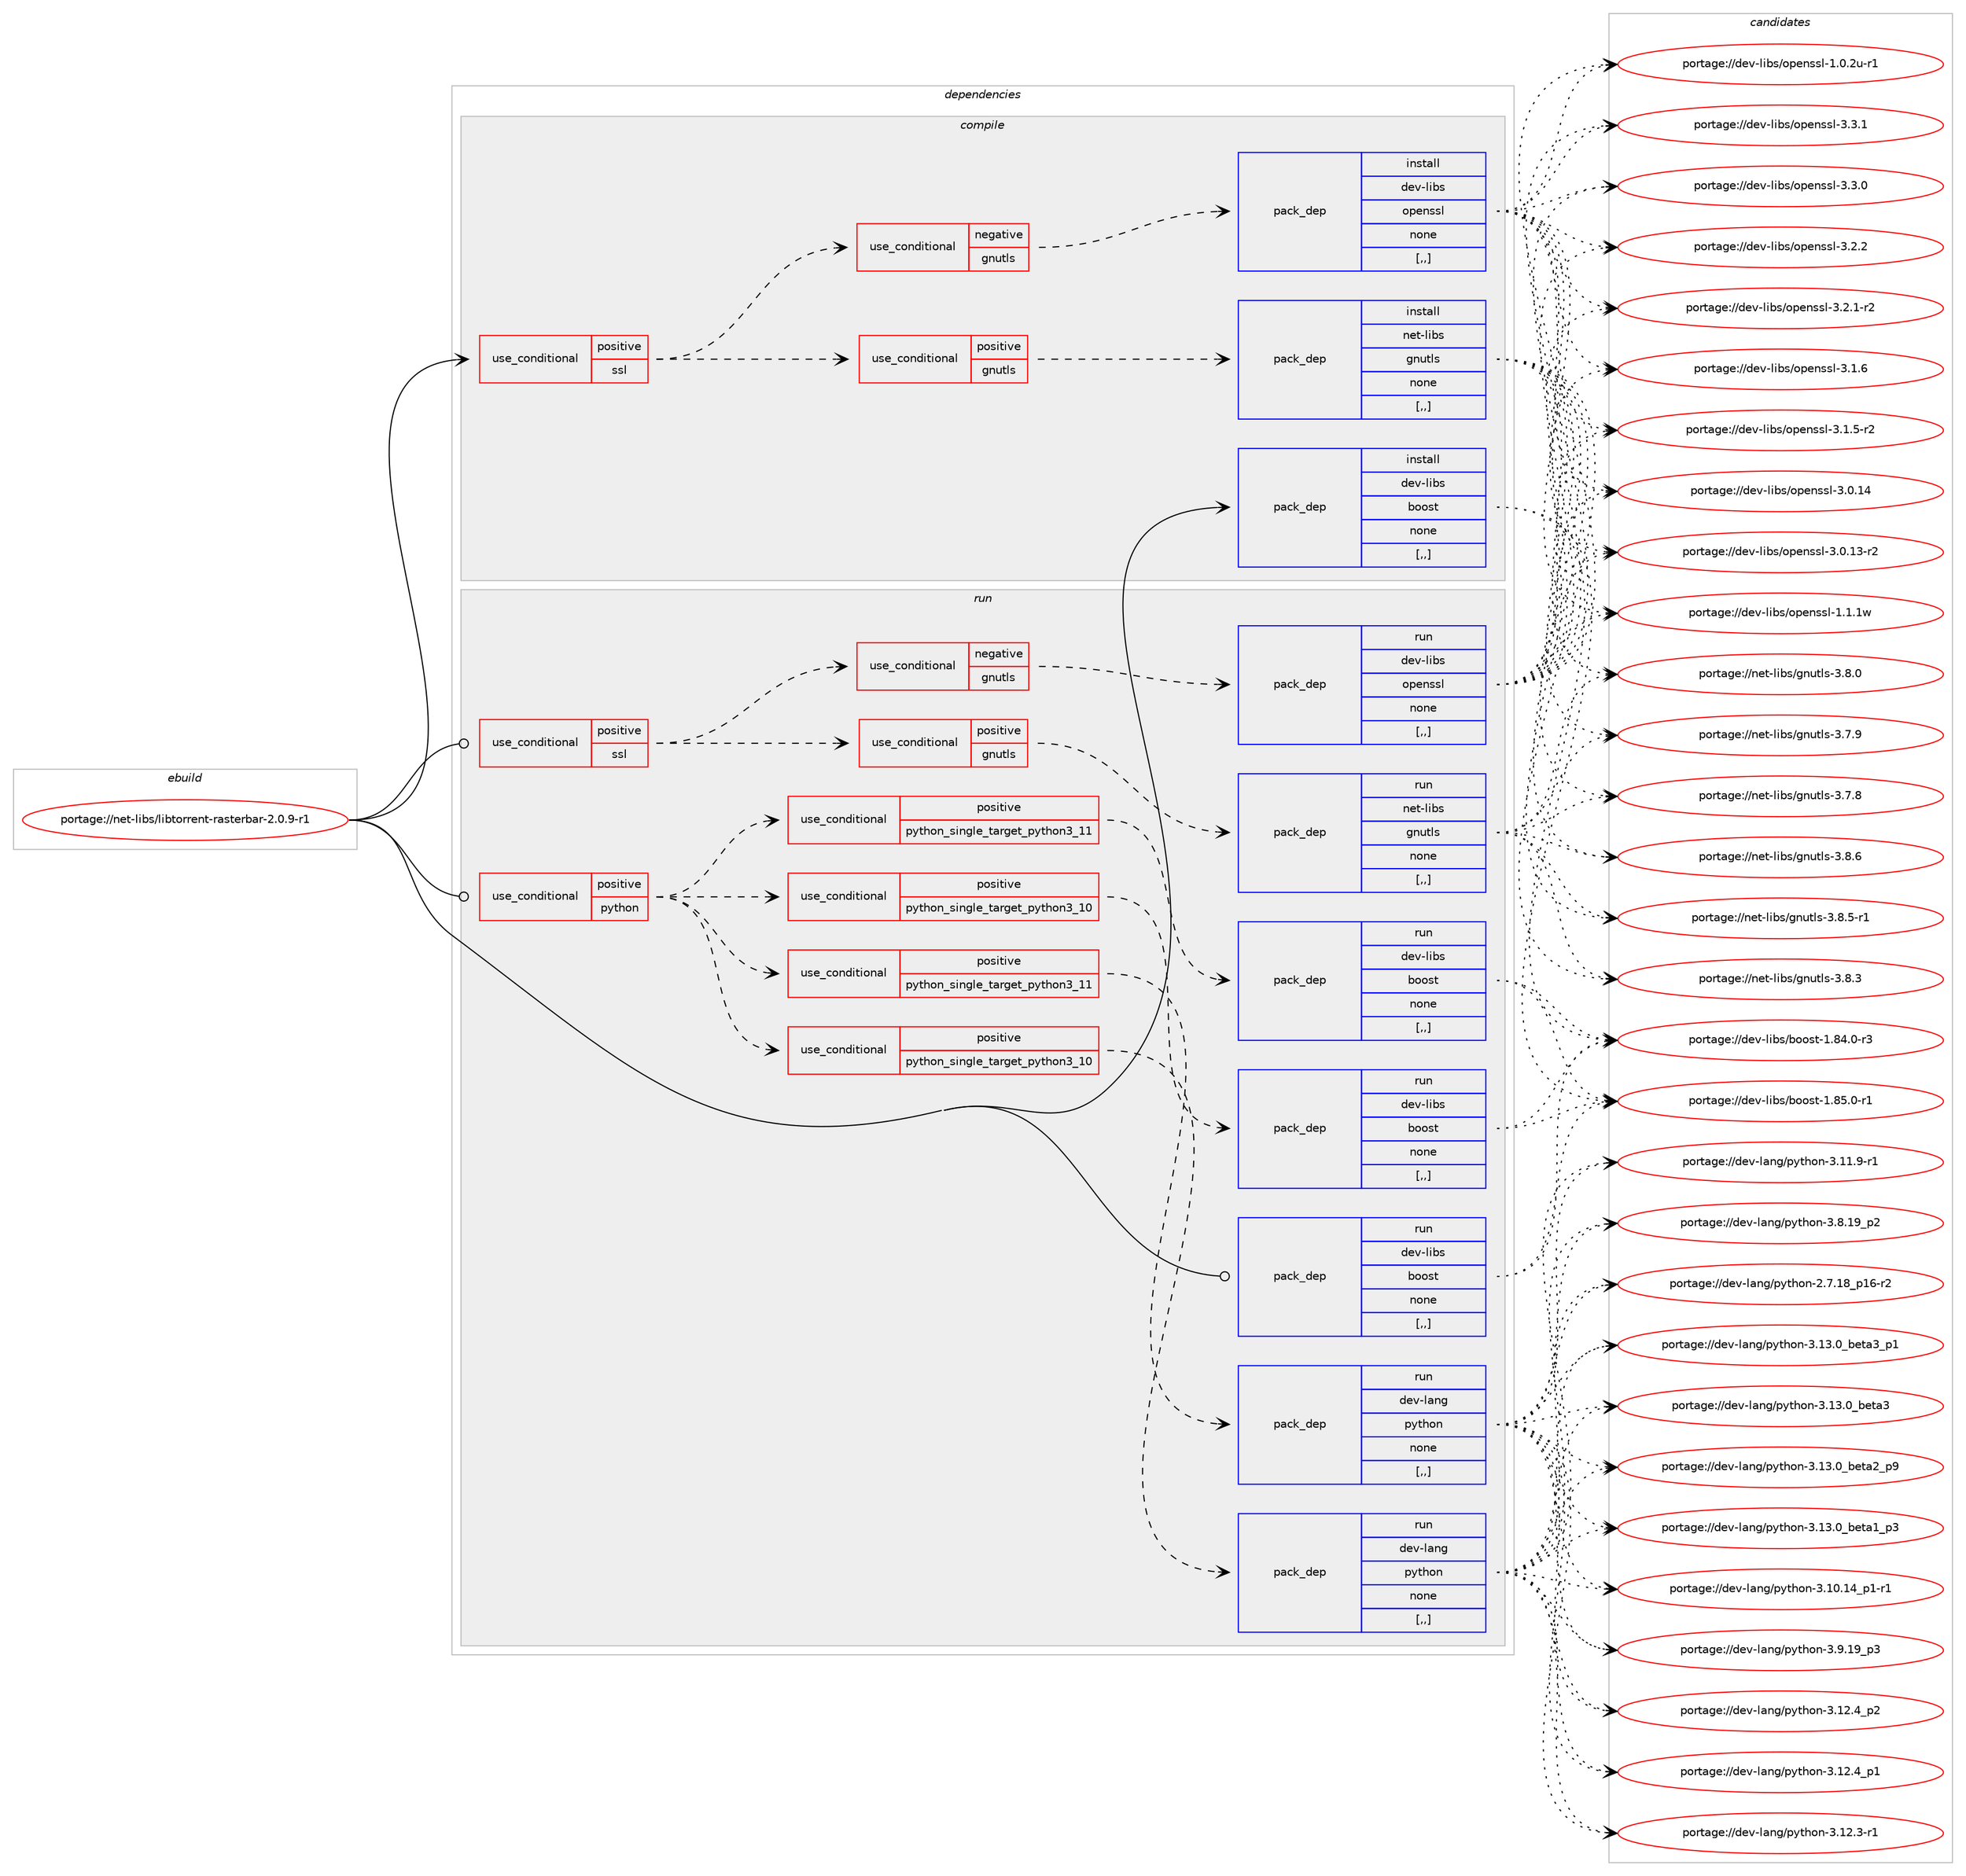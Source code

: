 digraph prolog {

# *************
# Graph options
# *************

newrank=true;
concentrate=true;
compound=true;
graph [rankdir=LR,fontname=Helvetica,fontsize=10,ranksep=1.5];#, ranksep=2.5, nodesep=0.2];
edge  [arrowhead=vee];
node  [fontname=Helvetica,fontsize=10];

# **********
# The ebuild
# **********

subgraph cluster_leftcol {
color=gray;
rank=same;
label=<<i>ebuild</i>>;
id [label="portage://net-libs/libtorrent-rasterbar-2.0.9-r1", color=red, width=4, href="../net-libs/libtorrent-rasterbar-2.0.9-r1.svg"];
}

# ****************
# The dependencies
# ****************

subgraph cluster_midcol {
color=gray;
label=<<i>dependencies</i>>;
subgraph cluster_compile {
fillcolor="#eeeeee";
style=filled;
label=<<i>compile</i>>;
subgraph cond93381 {
dependency357781 [label=<<TABLE BORDER="0" CELLBORDER="1" CELLSPACING="0" CELLPADDING="4"><TR><TD ROWSPAN="3" CELLPADDING="10">use_conditional</TD></TR><TR><TD>positive</TD></TR><TR><TD>ssl</TD></TR></TABLE>>, shape=none, color=red];
subgraph cond93382 {
dependency357782 [label=<<TABLE BORDER="0" CELLBORDER="1" CELLSPACING="0" CELLPADDING="4"><TR><TD ROWSPAN="3" CELLPADDING="10">use_conditional</TD></TR><TR><TD>positive</TD></TR><TR><TD>gnutls</TD></TR></TABLE>>, shape=none, color=red];
subgraph pack261741 {
dependency357783 [label=<<TABLE BORDER="0" CELLBORDER="1" CELLSPACING="0" CELLPADDING="4" WIDTH="220"><TR><TD ROWSPAN="6" CELLPADDING="30">pack_dep</TD></TR><TR><TD WIDTH="110">install</TD></TR><TR><TD>net-libs</TD></TR><TR><TD>gnutls</TD></TR><TR><TD>none</TD></TR><TR><TD>[,,]</TD></TR></TABLE>>, shape=none, color=blue];
}
dependency357782:e -> dependency357783:w [weight=20,style="dashed",arrowhead="vee"];
}
dependency357781:e -> dependency357782:w [weight=20,style="dashed",arrowhead="vee"];
subgraph cond93383 {
dependency357784 [label=<<TABLE BORDER="0" CELLBORDER="1" CELLSPACING="0" CELLPADDING="4"><TR><TD ROWSPAN="3" CELLPADDING="10">use_conditional</TD></TR><TR><TD>negative</TD></TR><TR><TD>gnutls</TD></TR></TABLE>>, shape=none, color=red];
subgraph pack261742 {
dependency357785 [label=<<TABLE BORDER="0" CELLBORDER="1" CELLSPACING="0" CELLPADDING="4" WIDTH="220"><TR><TD ROWSPAN="6" CELLPADDING="30">pack_dep</TD></TR><TR><TD WIDTH="110">install</TD></TR><TR><TD>dev-libs</TD></TR><TR><TD>openssl</TD></TR><TR><TD>none</TD></TR><TR><TD>[,,]</TD></TR></TABLE>>, shape=none, color=blue];
}
dependency357784:e -> dependency357785:w [weight=20,style="dashed",arrowhead="vee"];
}
dependency357781:e -> dependency357784:w [weight=20,style="dashed",arrowhead="vee"];
}
id:e -> dependency357781:w [weight=20,style="solid",arrowhead="vee"];
subgraph pack261743 {
dependency357786 [label=<<TABLE BORDER="0" CELLBORDER="1" CELLSPACING="0" CELLPADDING="4" WIDTH="220"><TR><TD ROWSPAN="6" CELLPADDING="30">pack_dep</TD></TR><TR><TD WIDTH="110">install</TD></TR><TR><TD>dev-libs</TD></TR><TR><TD>boost</TD></TR><TR><TD>none</TD></TR><TR><TD>[,,]</TD></TR></TABLE>>, shape=none, color=blue];
}
id:e -> dependency357786:w [weight=20,style="solid",arrowhead="vee"];
}
subgraph cluster_compileandrun {
fillcolor="#eeeeee";
style=filled;
label=<<i>compile and run</i>>;
}
subgraph cluster_run {
fillcolor="#eeeeee";
style=filled;
label=<<i>run</i>>;
subgraph cond93384 {
dependency357787 [label=<<TABLE BORDER="0" CELLBORDER="1" CELLSPACING="0" CELLPADDING="4"><TR><TD ROWSPAN="3" CELLPADDING="10">use_conditional</TD></TR><TR><TD>positive</TD></TR><TR><TD>python</TD></TR></TABLE>>, shape=none, color=red];
subgraph cond93385 {
dependency357788 [label=<<TABLE BORDER="0" CELLBORDER="1" CELLSPACING="0" CELLPADDING="4"><TR><TD ROWSPAN="3" CELLPADDING="10">use_conditional</TD></TR><TR><TD>positive</TD></TR><TR><TD>python_single_target_python3_10</TD></TR></TABLE>>, shape=none, color=red];
subgraph pack261744 {
dependency357789 [label=<<TABLE BORDER="0" CELLBORDER="1" CELLSPACING="0" CELLPADDING="4" WIDTH="220"><TR><TD ROWSPAN="6" CELLPADDING="30">pack_dep</TD></TR><TR><TD WIDTH="110">run</TD></TR><TR><TD>dev-lang</TD></TR><TR><TD>python</TD></TR><TR><TD>none</TD></TR><TR><TD>[,,]</TD></TR></TABLE>>, shape=none, color=blue];
}
dependency357788:e -> dependency357789:w [weight=20,style="dashed",arrowhead="vee"];
}
dependency357787:e -> dependency357788:w [weight=20,style="dashed",arrowhead="vee"];
subgraph cond93386 {
dependency357790 [label=<<TABLE BORDER="0" CELLBORDER="1" CELLSPACING="0" CELLPADDING="4"><TR><TD ROWSPAN="3" CELLPADDING="10">use_conditional</TD></TR><TR><TD>positive</TD></TR><TR><TD>python_single_target_python3_11</TD></TR></TABLE>>, shape=none, color=red];
subgraph pack261745 {
dependency357791 [label=<<TABLE BORDER="0" CELLBORDER="1" CELLSPACING="0" CELLPADDING="4" WIDTH="220"><TR><TD ROWSPAN="6" CELLPADDING="30">pack_dep</TD></TR><TR><TD WIDTH="110">run</TD></TR><TR><TD>dev-lang</TD></TR><TR><TD>python</TD></TR><TR><TD>none</TD></TR><TR><TD>[,,]</TD></TR></TABLE>>, shape=none, color=blue];
}
dependency357790:e -> dependency357791:w [weight=20,style="dashed",arrowhead="vee"];
}
dependency357787:e -> dependency357790:w [weight=20,style="dashed",arrowhead="vee"];
subgraph cond93387 {
dependency357792 [label=<<TABLE BORDER="0" CELLBORDER="1" CELLSPACING="0" CELLPADDING="4"><TR><TD ROWSPAN="3" CELLPADDING="10">use_conditional</TD></TR><TR><TD>positive</TD></TR><TR><TD>python_single_target_python3_10</TD></TR></TABLE>>, shape=none, color=red];
subgraph pack261746 {
dependency357793 [label=<<TABLE BORDER="0" CELLBORDER="1" CELLSPACING="0" CELLPADDING="4" WIDTH="220"><TR><TD ROWSPAN="6" CELLPADDING="30">pack_dep</TD></TR><TR><TD WIDTH="110">run</TD></TR><TR><TD>dev-libs</TD></TR><TR><TD>boost</TD></TR><TR><TD>none</TD></TR><TR><TD>[,,]</TD></TR></TABLE>>, shape=none, color=blue];
}
dependency357792:e -> dependency357793:w [weight=20,style="dashed",arrowhead="vee"];
}
dependency357787:e -> dependency357792:w [weight=20,style="dashed",arrowhead="vee"];
subgraph cond93388 {
dependency357794 [label=<<TABLE BORDER="0" CELLBORDER="1" CELLSPACING="0" CELLPADDING="4"><TR><TD ROWSPAN="3" CELLPADDING="10">use_conditional</TD></TR><TR><TD>positive</TD></TR><TR><TD>python_single_target_python3_11</TD></TR></TABLE>>, shape=none, color=red];
subgraph pack261747 {
dependency357795 [label=<<TABLE BORDER="0" CELLBORDER="1" CELLSPACING="0" CELLPADDING="4" WIDTH="220"><TR><TD ROWSPAN="6" CELLPADDING="30">pack_dep</TD></TR><TR><TD WIDTH="110">run</TD></TR><TR><TD>dev-libs</TD></TR><TR><TD>boost</TD></TR><TR><TD>none</TD></TR><TR><TD>[,,]</TD></TR></TABLE>>, shape=none, color=blue];
}
dependency357794:e -> dependency357795:w [weight=20,style="dashed",arrowhead="vee"];
}
dependency357787:e -> dependency357794:w [weight=20,style="dashed",arrowhead="vee"];
}
id:e -> dependency357787:w [weight=20,style="solid",arrowhead="odot"];
subgraph cond93389 {
dependency357796 [label=<<TABLE BORDER="0" CELLBORDER="1" CELLSPACING="0" CELLPADDING="4"><TR><TD ROWSPAN="3" CELLPADDING="10">use_conditional</TD></TR><TR><TD>positive</TD></TR><TR><TD>ssl</TD></TR></TABLE>>, shape=none, color=red];
subgraph cond93390 {
dependency357797 [label=<<TABLE BORDER="0" CELLBORDER="1" CELLSPACING="0" CELLPADDING="4"><TR><TD ROWSPAN="3" CELLPADDING="10">use_conditional</TD></TR><TR><TD>positive</TD></TR><TR><TD>gnutls</TD></TR></TABLE>>, shape=none, color=red];
subgraph pack261748 {
dependency357798 [label=<<TABLE BORDER="0" CELLBORDER="1" CELLSPACING="0" CELLPADDING="4" WIDTH="220"><TR><TD ROWSPAN="6" CELLPADDING="30">pack_dep</TD></TR><TR><TD WIDTH="110">run</TD></TR><TR><TD>net-libs</TD></TR><TR><TD>gnutls</TD></TR><TR><TD>none</TD></TR><TR><TD>[,,]</TD></TR></TABLE>>, shape=none, color=blue];
}
dependency357797:e -> dependency357798:w [weight=20,style="dashed",arrowhead="vee"];
}
dependency357796:e -> dependency357797:w [weight=20,style="dashed",arrowhead="vee"];
subgraph cond93391 {
dependency357799 [label=<<TABLE BORDER="0" CELLBORDER="1" CELLSPACING="0" CELLPADDING="4"><TR><TD ROWSPAN="3" CELLPADDING="10">use_conditional</TD></TR><TR><TD>negative</TD></TR><TR><TD>gnutls</TD></TR></TABLE>>, shape=none, color=red];
subgraph pack261749 {
dependency357800 [label=<<TABLE BORDER="0" CELLBORDER="1" CELLSPACING="0" CELLPADDING="4" WIDTH="220"><TR><TD ROWSPAN="6" CELLPADDING="30">pack_dep</TD></TR><TR><TD WIDTH="110">run</TD></TR><TR><TD>dev-libs</TD></TR><TR><TD>openssl</TD></TR><TR><TD>none</TD></TR><TR><TD>[,,]</TD></TR></TABLE>>, shape=none, color=blue];
}
dependency357799:e -> dependency357800:w [weight=20,style="dashed",arrowhead="vee"];
}
dependency357796:e -> dependency357799:w [weight=20,style="dashed",arrowhead="vee"];
}
id:e -> dependency357796:w [weight=20,style="solid",arrowhead="odot"];
subgraph pack261750 {
dependency357801 [label=<<TABLE BORDER="0" CELLBORDER="1" CELLSPACING="0" CELLPADDING="4" WIDTH="220"><TR><TD ROWSPAN="6" CELLPADDING="30">pack_dep</TD></TR><TR><TD WIDTH="110">run</TD></TR><TR><TD>dev-libs</TD></TR><TR><TD>boost</TD></TR><TR><TD>none</TD></TR><TR><TD>[,,]</TD></TR></TABLE>>, shape=none, color=blue];
}
id:e -> dependency357801:w [weight=20,style="solid",arrowhead="odot"];
}
}

# **************
# The candidates
# **************

subgraph cluster_choices {
rank=same;
color=gray;
label=<<i>candidates</i>>;

subgraph choice261741 {
color=black;
nodesep=1;
choice110101116451081059811547103110117116108115455146564654 [label="portage://net-libs/gnutls-3.8.6", color=red, width=4,href="../net-libs/gnutls-3.8.6.svg"];
choice1101011164510810598115471031101171161081154551465646534511449 [label="portage://net-libs/gnutls-3.8.5-r1", color=red, width=4,href="../net-libs/gnutls-3.8.5-r1.svg"];
choice110101116451081059811547103110117116108115455146564651 [label="portage://net-libs/gnutls-3.8.3", color=red, width=4,href="../net-libs/gnutls-3.8.3.svg"];
choice110101116451081059811547103110117116108115455146564648 [label="portage://net-libs/gnutls-3.8.0", color=red, width=4,href="../net-libs/gnutls-3.8.0.svg"];
choice110101116451081059811547103110117116108115455146554657 [label="portage://net-libs/gnutls-3.7.9", color=red, width=4,href="../net-libs/gnutls-3.7.9.svg"];
choice110101116451081059811547103110117116108115455146554656 [label="portage://net-libs/gnutls-3.7.8", color=red, width=4,href="../net-libs/gnutls-3.7.8.svg"];
dependency357783:e -> choice110101116451081059811547103110117116108115455146564654:w [style=dotted,weight="100"];
dependency357783:e -> choice1101011164510810598115471031101171161081154551465646534511449:w [style=dotted,weight="100"];
dependency357783:e -> choice110101116451081059811547103110117116108115455146564651:w [style=dotted,weight="100"];
dependency357783:e -> choice110101116451081059811547103110117116108115455146564648:w [style=dotted,weight="100"];
dependency357783:e -> choice110101116451081059811547103110117116108115455146554657:w [style=dotted,weight="100"];
dependency357783:e -> choice110101116451081059811547103110117116108115455146554656:w [style=dotted,weight="100"];
}
subgraph choice261742 {
color=black;
nodesep=1;
choice100101118451081059811547111112101110115115108455146514649 [label="portage://dev-libs/openssl-3.3.1", color=red, width=4,href="../dev-libs/openssl-3.3.1.svg"];
choice100101118451081059811547111112101110115115108455146514648 [label="portage://dev-libs/openssl-3.3.0", color=red, width=4,href="../dev-libs/openssl-3.3.0.svg"];
choice100101118451081059811547111112101110115115108455146504650 [label="portage://dev-libs/openssl-3.2.2", color=red, width=4,href="../dev-libs/openssl-3.2.2.svg"];
choice1001011184510810598115471111121011101151151084551465046494511450 [label="portage://dev-libs/openssl-3.2.1-r2", color=red, width=4,href="../dev-libs/openssl-3.2.1-r2.svg"];
choice100101118451081059811547111112101110115115108455146494654 [label="portage://dev-libs/openssl-3.1.6", color=red, width=4,href="../dev-libs/openssl-3.1.6.svg"];
choice1001011184510810598115471111121011101151151084551464946534511450 [label="portage://dev-libs/openssl-3.1.5-r2", color=red, width=4,href="../dev-libs/openssl-3.1.5-r2.svg"];
choice10010111845108105981154711111210111011511510845514648464952 [label="portage://dev-libs/openssl-3.0.14", color=red, width=4,href="../dev-libs/openssl-3.0.14.svg"];
choice100101118451081059811547111112101110115115108455146484649514511450 [label="portage://dev-libs/openssl-3.0.13-r2", color=red, width=4,href="../dev-libs/openssl-3.0.13-r2.svg"];
choice100101118451081059811547111112101110115115108454946494649119 [label="portage://dev-libs/openssl-1.1.1w", color=red, width=4,href="../dev-libs/openssl-1.1.1w.svg"];
choice1001011184510810598115471111121011101151151084549464846501174511449 [label="portage://dev-libs/openssl-1.0.2u-r1", color=red, width=4,href="../dev-libs/openssl-1.0.2u-r1.svg"];
dependency357785:e -> choice100101118451081059811547111112101110115115108455146514649:w [style=dotted,weight="100"];
dependency357785:e -> choice100101118451081059811547111112101110115115108455146514648:w [style=dotted,weight="100"];
dependency357785:e -> choice100101118451081059811547111112101110115115108455146504650:w [style=dotted,weight="100"];
dependency357785:e -> choice1001011184510810598115471111121011101151151084551465046494511450:w [style=dotted,weight="100"];
dependency357785:e -> choice100101118451081059811547111112101110115115108455146494654:w [style=dotted,weight="100"];
dependency357785:e -> choice1001011184510810598115471111121011101151151084551464946534511450:w [style=dotted,weight="100"];
dependency357785:e -> choice10010111845108105981154711111210111011511510845514648464952:w [style=dotted,weight="100"];
dependency357785:e -> choice100101118451081059811547111112101110115115108455146484649514511450:w [style=dotted,weight="100"];
dependency357785:e -> choice100101118451081059811547111112101110115115108454946494649119:w [style=dotted,weight="100"];
dependency357785:e -> choice1001011184510810598115471111121011101151151084549464846501174511449:w [style=dotted,weight="100"];
}
subgraph choice261743 {
color=black;
nodesep=1;
choice10010111845108105981154798111111115116454946565346484511449 [label="portage://dev-libs/boost-1.85.0-r1", color=red, width=4,href="../dev-libs/boost-1.85.0-r1.svg"];
choice10010111845108105981154798111111115116454946565246484511451 [label="portage://dev-libs/boost-1.84.0-r3", color=red, width=4,href="../dev-libs/boost-1.84.0-r3.svg"];
dependency357786:e -> choice10010111845108105981154798111111115116454946565346484511449:w [style=dotted,weight="100"];
dependency357786:e -> choice10010111845108105981154798111111115116454946565246484511451:w [style=dotted,weight="100"];
}
subgraph choice261744 {
color=black;
nodesep=1;
choice10010111845108971101034711212111610411111045514649514648959810111697519511249 [label="portage://dev-lang/python-3.13.0_beta3_p1", color=red, width=4,href="../dev-lang/python-3.13.0_beta3_p1.svg"];
choice1001011184510897110103471121211161041111104551464951464895981011169751 [label="portage://dev-lang/python-3.13.0_beta3", color=red, width=4,href="../dev-lang/python-3.13.0_beta3.svg"];
choice10010111845108971101034711212111610411111045514649514648959810111697509511257 [label="portage://dev-lang/python-3.13.0_beta2_p9", color=red, width=4,href="../dev-lang/python-3.13.0_beta2_p9.svg"];
choice10010111845108971101034711212111610411111045514649514648959810111697499511251 [label="portage://dev-lang/python-3.13.0_beta1_p3", color=red, width=4,href="../dev-lang/python-3.13.0_beta1_p3.svg"];
choice100101118451089711010347112121116104111110455146495046529511250 [label="portage://dev-lang/python-3.12.4_p2", color=red, width=4,href="../dev-lang/python-3.12.4_p2.svg"];
choice100101118451089711010347112121116104111110455146495046529511249 [label="portage://dev-lang/python-3.12.4_p1", color=red, width=4,href="../dev-lang/python-3.12.4_p1.svg"];
choice100101118451089711010347112121116104111110455146495046514511449 [label="portage://dev-lang/python-3.12.3-r1", color=red, width=4,href="../dev-lang/python-3.12.3-r1.svg"];
choice100101118451089711010347112121116104111110455146494946574511449 [label="portage://dev-lang/python-3.11.9-r1", color=red, width=4,href="../dev-lang/python-3.11.9-r1.svg"];
choice100101118451089711010347112121116104111110455146494846495295112494511449 [label="portage://dev-lang/python-3.10.14_p1-r1", color=red, width=4,href="../dev-lang/python-3.10.14_p1-r1.svg"];
choice100101118451089711010347112121116104111110455146574649579511251 [label="portage://dev-lang/python-3.9.19_p3", color=red, width=4,href="../dev-lang/python-3.9.19_p3.svg"];
choice100101118451089711010347112121116104111110455146564649579511250 [label="portage://dev-lang/python-3.8.19_p2", color=red, width=4,href="../dev-lang/python-3.8.19_p2.svg"];
choice100101118451089711010347112121116104111110455046554649569511249544511450 [label="portage://dev-lang/python-2.7.18_p16-r2", color=red, width=4,href="../dev-lang/python-2.7.18_p16-r2.svg"];
dependency357789:e -> choice10010111845108971101034711212111610411111045514649514648959810111697519511249:w [style=dotted,weight="100"];
dependency357789:e -> choice1001011184510897110103471121211161041111104551464951464895981011169751:w [style=dotted,weight="100"];
dependency357789:e -> choice10010111845108971101034711212111610411111045514649514648959810111697509511257:w [style=dotted,weight="100"];
dependency357789:e -> choice10010111845108971101034711212111610411111045514649514648959810111697499511251:w [style=dotted,weight="100"];
dependency357789:e -> choice100101118451089711010347112121116104111110455146495046529511250:w [style=dotted,weight="100"];
dependency357789:e -> choice100101118451089711010347112121116104111110455146495046529511249:w [style=dotted,weight="100"];
dependency357789:e -> choice100101118451089711010347112121116104111110455146495046514511449:w [style=dotted,weight="100"];
dependency357789:e -> choice100101118451089711010347112121116104111110455146494946574511449:w [style=dotted,weight="100"];
dependency357789:e -> choice100101118451089711010347112121116104111110455146494846495295112494511449:w [style=dotted,weight="100"];
dependency357789:e -> choice100101118451089711010347112121116104111110455146574649579511251:w [style=dotted,weight="100"];
dependency357789:e -> choice100101118451089711010347112121116104111110455146564649579511250:w [style=dotted,weight="100"];
dependency357789:e -> choice100101118451089711010347112121116104111110455046554649569511249544511450:w [style=dotted,weight="100"];
}
subgraph choice261745 {
color=black;
nodesep=1;
choice10010111845108971101034711212111610411111045514649514648959810111697519511249 [label="portage://dev-lang/python-3.13.0_beta3_p1", color=red, width=4,href="../dev-lang/python-3.13.0_beta3_p1.svg"];
choice1001011184510897110103471121211161041111104551464951464895981011169751 [label="portage://dev-lang/python-3.13.0_beta3", color=red, width=4,href="../dev-lang/python-3.13.0_beta3.svg"];
choice10010111845108971101034711212111610411111045514649514648959810111697509511257 [label="portage://dev-lang/python-3.13.0_beta2_p9", color=red, width=4,href="../dev-lang/python-3.13.0_beta2_p9.svg"];
choice10010111845108971101034711212111610411111045514649514648959810111697499511251 [label="portage://dev-lang/python-3.13.0_beta1_p3", color=red, width=4,href="../dev-lang/python-3.13.0_beta1_p3.svg"];
choice100101118451089711010347112121116104111110455146495046529511250 [label="portage://dev-lang/python-3.12.4_p2", color=red, width=4,href="../dev-lang/python-3.12.4_p2.svg"];
choice100101118451089711010347112121116104111110455146495046529511249 [label="portage://dev-lang/python-3.12.4_p1", color=red, width=4,href="../dev-lang/python-3.12.4_p1.svg"];
choice100101118451089711010347112121116104111110455146495046514511449 [label="portage://dev-lang/python-3.12.3-r1", color=red, width=4,href="../dev-lang/python-3.12.3-r1.svg"];
choice100101118451089711010347112121116104111110455146494946574511449 [label="portage://dev-lang/python-3.11.9-r1", color=red, width=4,href="../dev-lang/python-3.11.9-r1.svg"];
choice100101118451089711010347112121116104111110455146494846495295112494511449 [label="portage://dev-lang/python-3.10.14_p1-r1", color=red, width=4,href="../dev-lang/python-3.10.14_p1-r1.svg"];
choice100101118451089711010347112121116104111110455146574649579511251 [label="portage://dev-lang/python-3.9.19_p3", color=red, width=4,href="../dev-lang/python-3.9.19_p3.svg"];
choice100101118451089711010347112121116104111110455146564649579511250 [label="portage://dev-lang/python-3.8.19_p2", color=red, width=4,href="../dev-lang/python-3.8.19_p2.svg"];
choice100101118451089711010347112121116104111110455046554649569511249544511450 [label="portage://dev-lang/python-2.7.18_p16-r2", color=red, width=4,href="../dev-lang/python-2.7.18_p16-r2.svg"];
dependency357791:e -> choice10010111845108971101034711212111610411111045514649514648959810111697519511249:w [style=dotted,weight="100"];
dependency357791:e -> choice1001011184510897110103471121211161041111104551464951464895981011169751:w [style=dotted,weight="100"];
dependency357791:e -> choice10010111845108971101034711212111610411111045514649514648959810111697509511257:w [style=dotted,weight="100"];
dependency357791:e -> choice10010111845108971101034711212111610411111045514649514648959810111697499511251:w [style=dotted,weight="100"];
dependency357791:e -> choice100101118451089711010347112121116104111110455146495046529511250:w [style=dotted,weight="100"];
dependency357791:e -> choice100101118451089711010347112121116104111110455146495046529511249:w [style=dotted,weight="100"];
dependency357791:e -> choice100101118451089711010347112121116104111110455146495046514511449:w [style=dotted,weight="100"];
dependency357791:e -> choice100101118451089711010347112121116104111110455146494946574511449:w [style=dotted,weight="100"];
dependency357791:e -> choice100101118451089711010347112121116104111110455146494846495295112494511449:w [style=dotted,weight="100"];
dependency357791:e -> choice100101118451089711010347112121116104111110455146574649579511251:w [style=dotted,weight="100"];
dependency357791:e -> choice100101118451089711010347112121116104111110455146564649579511250:w [style=dotted,weight="100"];
dependency357791:e -> choice100101118451089711010347112121116104111110455046554649569511249544511450:w [style=dotted,weight="100"];
}
subgraph choice261746 {
color=black;
nodesep=1;
choice10010111845108105981154798111111115116454946565346484511449 [label="portage://dev-libs/boost-1.85.0-r1", color=red, width=4,href="../dev-libs/boost-1.85.0-r1.svg"];
choice10010111845108105981154798111111115116454946565246484511451 [label="portage://dev-libs/boost-1.84.0-r3", color=red, width=4,href="../dev-libs/boost-1.84.0-r3.svg"];
dependency357793:e -> choice10010111845108105981154798111111115116454946565346484511449:w [style=dotted,weight="100"];
dependency357793:e -> choice10010111845108105981154798111111115116454946565246484511451:w [style=dotted,weight="100"];
}
subgraph choice261747 {
color=black;
nodesep=1;
choice10010111845108105981154798111111115116454946565346484511449 [label="portage://dev-libs/boost-1.85.0-r1", color=red, width=4,href="../dev-libs/boost-1.85.0-r1.svg"];
choice10010111845108105981154798111111115116454946565246484511451 [label="portage://dev-libs/boost-1.84.0-r3", color=red, width=4,href="../dev-libs/boost-1.84.0-r3.svg"];
dependency357795:e -> choice10010111845108105981154798111111115116454946565346484511449:w [style=dotted,weight="100"];
dependency357795:e -> choice10010111845108105981154798111111115116454946565246484511451:w [style=dotted,weight="100"];
}
subgraph choice261748 {
color=black;
nodesep=1;
choice110101116451081059811547103110117116108115455146564654 [label="portage://net-libs/gnutls-3.8.6", color=red, width=4,href="../net-libs/gnutls-3.8.6.svg"];
choice1101011164510810598115471031101171161081154551465646534511449 [label="portage://net-libs/gnutls-3.8.5-r1", color=red, width=4,href="../net-libs/gnutls-3.8.5-r1.svg"];
choice110101116451081059811547103110117116108115455146564651 [label="portage://net-libs/gnutls-3.8.3", color=red, width=4,href="../net-libs/gnutls-3.8.3.svg"];
choice110101116451081059811547103110117116108115455146564648 [label="portage://net-libs/gnutls-3.8.0", color=red, width=4,href="../net-libs/gnutls-3.8.0.svg"];
choice110101116451081059811547103110117116108115455146554657 [label="portage://net-libs/gnutls-3.7.9", color=red, width=4,href="../net-libs/gnutls-3.7.9.svg"];
choice110101116451081059811547103110117116108115455146554656 [label="portage://net-libs/gnutls-3.7.8", color=red, width=4,href="../net-libs/gnutls-3.7.8.svg"];
dependency357798:e -> choice110101116451081059811547103110117116108115455146564654:w [style=dotted,weight="100"];
dependency357798:e -> choice1101011164510810598115471031101171161081154551465646534511449:w [style=dotted,weight="100"];
dependency357798:e -> choice110101116451081059811547103110117116108115455146564651:w [style=dotted,weight="100"];
dependency357798:e -> choice110101116451081059811547103110117116108115455146564648:w [style=dotted,weight="100"];
dependency357798:e -> choice110101116451081059811547103110117116108115455146554657:w [style=dotted,weight="100"];
dependency357798:e -> choice110101116451081059811547103110117116108115455146554656:w [style=dotted,weight="100"];
}
subgraph choice261749 {
color=black;
nodesep=1;
choice100101118451081059811547111112101110115115108455146514649 [label="portage://dev-libs/openssl-3.3.1", color=red, width=4,href="../dev-libs/openssl-3.3.1.svg"];
choice100101118451081059811547111112101110115115108455146514648 [label="portage://dev-libs/openssl-3.3.0", color=red, width=4,href="../dev-libs/openssl-3.3.0.svg"];
choice100101118451081059811547111112101110115115108455146504650 [label="portage://dev-libs/openssl-3.2.2", color=red, width=4,href="../dev-libs/openssl-3.2.2.svg"];
choice1001011184510810598115471111121011101151151084551465046494511450 [label="portage://dev-libs/openssl-3.2.1-r2", color=red, width=4,href="../dev-libs/openssl-3.2.1-r2.svg"];
choice100101118451081059811547111112101110115115108455146494654 [label="portage://dev-libs/openssl-3.1.6", color=red, width=4,href="../dev-libs/openssl-3.1.6.svg"];
choice1001011184510810598115471111121011101151151084551464946534511450 [label="portage://dev-libs/openssl-3.1.5-r2", color=red, width=4,href="../dev-libs/openssl-3.1.5-r2.svg"];
choice10010111845108105981154711111210111011511510845514648464952 [label="portage://dev-libs/openssl-3.0.14", color=red, width=4,href="../dev-libs/openssl-3.0.14.svg"];
choice100101118451081059811547111112101110115115108455146484649514511450 [label="portage://dev-libs/openssl-3.0.13-r2", color=red, width=4,href="../dev-libs/openssl-3.0.13-r2.svg"];
choice100101118451081059811547111112101110115115108454946494649119 [label="portage://dev-libs/openssl-1.1.1w", color=red, width=4,href="../dev-libs/openssl-1.1.1w.svg"];
choice1001011184510810598115471111121011101151151084549464846501174511449 [label="portage://dev-libs/openssl-1.0.2u-r1", color=red, width=4,href="../dev-libs/openssl-1.0.2u-r1.svg"];
dependency357800:e -> choice100101118451081059811547111112101110115115108455146514649:w [style=dotted,weight="100"];
dependency357800:e -> choice100101118451081059811547111112101110115115108455146514648:w [style=dotted,weight="100"];
dependency357800:e -> choice100101118451081059811547111112101110115115108455146504650:w [style=dotted,weight="100"];
dependency357800:e -> choice1001011184510810598115471111121011101151151084551465046494511450:w [style=dotted,weight="100"];
dependency357800:e -> choice100101118451081059811547111112101110115115108455146494654:w [style=dotted,weight="100"];
dependency357800:e -> choice1001011184510810598115471111121011101151151084551464946534511450:w [style=dotted,weight="100"];
dependency357800:e -> choice10010111845108105981154711111210111011511510845514648464952:w [style=dotted,weight="100"];
dependency357800:e -> choice100101118451081059811547111112101110115115108455146484649514511450:w [style=dotted,weight="100"];
dependency357800:e -> choice100101118451081059811547111112101110115115108454946494649119:w [style=dotted,weight="100"];
dependency357800:e -> choice1001011184510810598115471111121011101151151084549464846501174511449:w [style=dotted,weight="100"];
}
subgraph choice261750 {
color=black;
nodesep=1;
choice10010111845108105981154798111111115116454946565346484511449 [label="portage://dev-libs/boost-1.85.0-r1", color=red, width=4,href="../dev-libs/boost-1.85.0-r1.svg"];
choice10010111845108105981154798111111115116454946565246484511451 [label="portage://dev-libs/boost-1.84.0-r3", color=red, width=4,href="../dev-libs/boost-1.84.0-r3.svg"];
dependency357801:e -> choice10010111845108105981154798111111115116454946565346484511449:w [style=dotted,weight="100"];
dependency357801:e -> choice10010111845108105981154798111111115116454946565246484511451:w [style=dotted,weight="100"];
}
}

}
